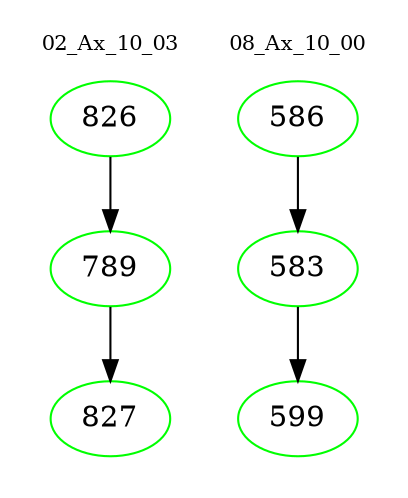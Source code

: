 digraph{
subgraph cluster_0 {
color = white
label = "02_Ax_10_03";
fontsize=10;
T0_826 [label="826", color="green"]
T0_826 -> T0_789 [color="black"]
T0_789 [label="789", color="green"]
T0_789 -> T0_827 [color="black"]
T0_827 [label="827", color="green"]
}
subgraph cluster_1 {
color = white
label = "08_Ax_10_00";
fontsize=10;
T1_586 [label="586", color="green"]
T1_586 -> T1_583 [color="black"]
T1_583 [label="583", color="green"]
T1_583 -> T1_599 [color="black"]
T1_599 [label="599", color="green"]
}
}
